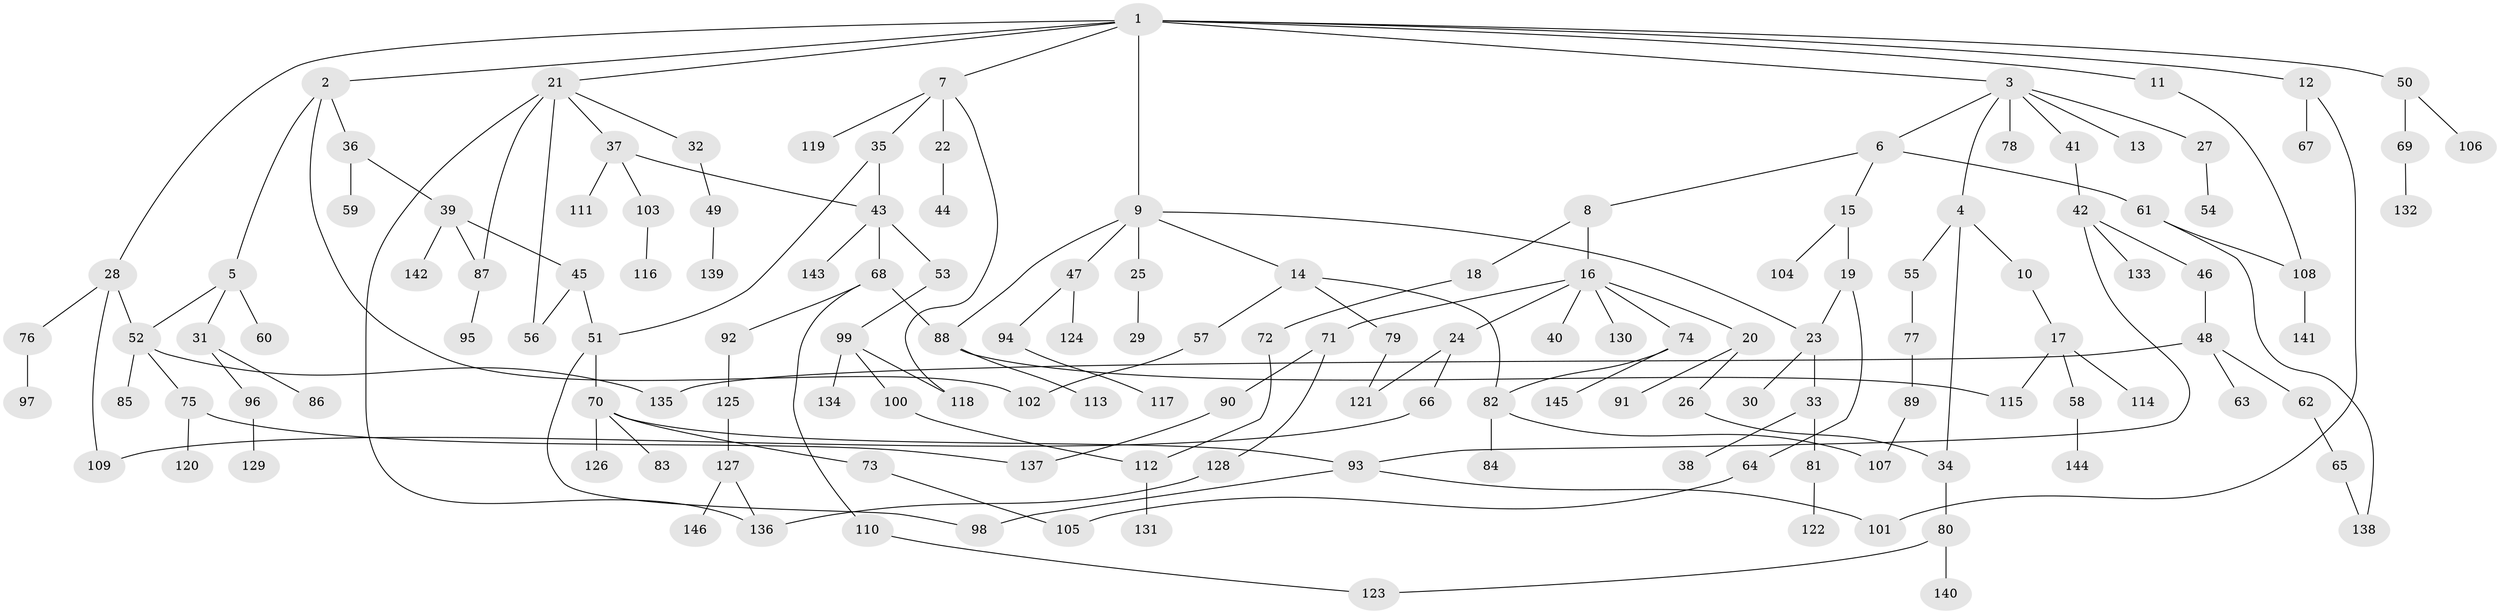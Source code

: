 // coarse degree distribution, {9: 0.009523809523809525, 6: 0.01904761904761905, 7: 0.0380952380952381, 4: 0.09523809523809523, 5: 0.02857142857142857, 3: 0.1619047619047619, 2: 0.2857142857142857, 1: 0.3523809523809524, 8: 0.009523809523809525}
// Generated by graph-tools (version 1.1) at 2025/23/03/03/25 07:23:33]
// undirected, 146 vertices, 172 edges
graph export_dot {
graph [start="1"]
  node [color=gray90,style=filled];
  1;
  2;
  3;
  4;
  5;
  6;
  7;
  8;
  9;
  10;
  11;
  12;
  13;
  14;
  15;
  16;
  17;
  18;
  19;
  20;
  21;
  22;
  23;
  24;
  25;
  26;
  27;
  28;
  29;
  30;
  31;
  32;
  33;
  34;
  35;
  36;
  37;
  38;
  39;
  40;
  41;
  42;
  43;
  44;
  45;
  46;
  47;
  48;
  49;
  50;
  51;
  52;
  53;
  54;
  55;
  56;
  57;
  58;
  59;
  60;
  61;
  62;
  63;
  64;
  65;
  66;
  67;
  68;
  69;
  70;
  71;
  72;
  73;
  74;
  75;
  76;
  77;
  78;
  79;
  80;
  81;
  82;
  83;
  84;
  85;
  86;
  87;
  88;
  89;
  90;
  91;
  92;
  93;
  94;
  95;
  96;
  97;
  98;
  99;
  100;
  101;
  102;
  103;
  104;
  105;
  106;
  107;
  108;
  109;
  110;
  111;
  112;
  113;
  114;
  115;
  116;
  117;
  118;
  119;
  120;
  121;
  122;
  123;
  124;
  125;
  126;
  127;
  128;
  129;
  130;
  131;
  132;
  133;
  134;
  135;
  136;
  137;
  138;
  139;
  140;
  141;
  142;
  143;
  144;
  145;
  146;
  1 -- 2;
  1 -- 3;
  1 -- 7;
  1 -- 9;
  1 -- 11;
  1 -- 12;
  1 -- 21;
  1 -- 28;
  1 -- 50;
  2 -- 5;
  2 -- 36;
  2 -- 102;
  3 -- 4;
  3 -- 6;
  3 -- 13;
  3 -- 27;
  3 -- 41;
  3 -- 78;
  4 -- 10;
  4 -- 34;
  4 -- 55;
  5 -- 31;
  5 -- 60;
  5 -- 52;
  6 -- 8;
  6 -- 15;
  6 -- 61;
  7 -- 22;
  7 -- 35;
  7 -- 118;
  7 -- 119;
  8 -- 16;
  8 -- 18;
  9 -- 14;
  9 -- 25;
  9 -- 47;
  9 -- 88;
  9 -- 23;
  10 -- 17;
  11 -- 108;
  12 -- 67;
  12 -- 101;
  14 -- 57;
  14 -- 79;
  14 -- 82;
  15 -- 19;
  15 -- 104;
  16 -- 20;
  16 -- 24;
  16 -- 40;
  16 -- 71;
  16 -- 74;
  16 -- 130;
  17 -- 58;
  17 -- 114;
  17 -- 115;
  18 -- 72;
  19 -- 23;
  19 -- 64;
  20 -- 26;
  20 -- 91;
  21 -- 32;
  21 -- 37;
  21 -- 56;
  21 -- 136;
  21 -- 87;
  22 -- 44;
  23 -- 30;
  23 -- 33;
  24 -- 66;
  24 -- 121;
  25 -- 29;
  26 -- 34;
  27 -- 54;
  28 -- 52;
  28 -- 76;
  28 -- 109;
  31 -- 86;
  31 -- 96;
  32 -- 49;
  33 -- 38;
  33 -- 81;
  34 -- 80;
  35 -- 43;
  35 -- 51;
  36 -- 39;
  36 -- 59;
  37 -- 103;
  37 -- 111;
  37 -- 43;
  39 -- 45;
  39 -- 87;
  39 -- 142;
  41 -- 42;
  42 -- 46;
  42 -- 133;
  42 -- 93;
  43 -- 53;
  43 -- 68;
  43 -- 143;
  45 -- 51;
  45 -- 56;
  46 -- 48;
  47 -- 94;
  47 -- 124;
  48 -- 62;
  48 -- 63;
  48 -- 135;
  49 -- 139;
  50 -- 69;
  50 -- 106;
  51 -- 70;
  51 -- 98;
  52 -- 75;
  52 -- 85;
  52 -- 135;
  53 -- 99;
  55 -- 77;
  57 -- 102;
  58 -- 144;
  61 -- 108;
  61 -- 138;
  62 -- 65;
  64 -- 105;
  65 -- 138;
  66 -- 109;
  68 -- 92;
  68 -- 110;
  68 -- 88;
  69 -- 132;
  70 -- 73;
  70 -- 83;
  70 -- 93;
  70 -- 126;
  71 -- 90;
  71 -- 128;
  72 -- 112;
  73 -- 105;
  74 -- 145;
  74 -- 82;
  75 -- 120;
  75 -- 137;
  76 -- 97;
  77 -- 89;
  79 -- 121;
  80 -- 140;
  80 -- 123;
  81 -- 122;
  82 -- 84;
  82 -- 107;
  87 -- 95;
  88 -- 113;
  88 -- 115;
  89 -- 107;
  90 -- 137;
  92 -- 125;
  93 -- 98;
  93 -- 101;
  94 -- 117;
  96 -- 129;
  99 -- 100;
  99 -- 134;
  99 -- 118;
  100 -- 112;
  103 -- 116;
  108 -- 141;
  110 -- 123;
  112 -- 131;
  125 -- 127;
  127 -- 136;
  127 -- 146;
  128 -- 136;
}
